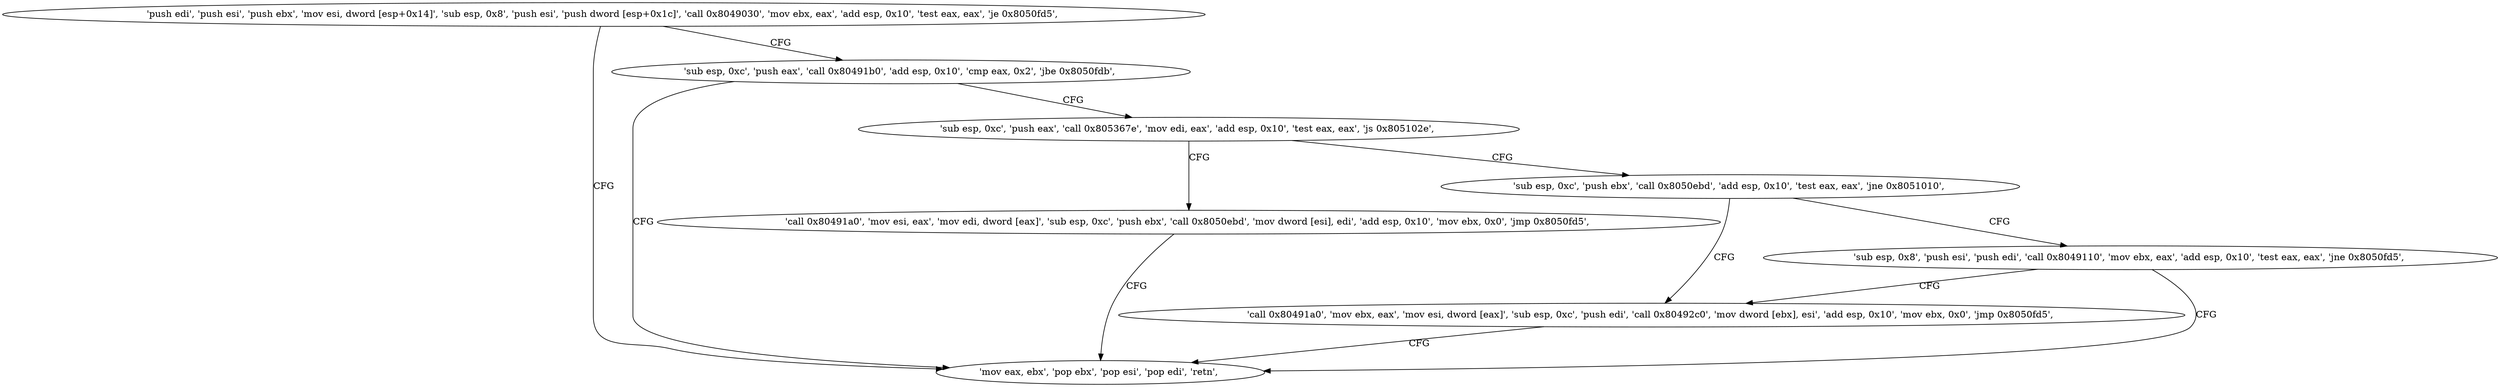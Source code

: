 digraph "func" {
"134549415" [label = "'push edi', 'push esi', 'push ebx', 'mov esi, dword [esp+0x14]', 'sub esp, 0x8', 'push esi', 'push dword [esp+0x1c]', 'call 0x8049030', 'mov ebx, eax', 'add esp, 0x10', 'test eax, eax', 'je 0x8050fd5', " ]
"134549461" [label = "'mov eax, ebx', 'pop ebx', 'pop esi', 'pop edi', 'retn', " ]
"134549444" [label = "'sub esp, 0xc', 'push eax', 'call 0x80491b0', 'add esp, 0x10', 'cmp eax, 0x2', 'jbe 0x8050fdb', " ]
"134549467" [label = "'sub esp, 0xc', 'push eax', 'call 0x805367e', 'mov edi, eax', 'add esp, 0x10', 'test eax, eax', 'js 0x805102e', " ]
"134549550" [label = "'call 0x80491a0', 'mov esi, eax', 'mov edi, dword [eax]', 'sub esp, 0xc', 'push ebx', 'call 0x8050ebd', 'mov dword [esi], edi', 'add esp, 0x10', 'mov ebx, 0x0', 'jmp 0x8050fd5', " ]
"134549485" [label = "'sub esp, 0xc', 'push ebx', 'call 0x8050ebd', 'add esp, 0x10', 'test eax, eax', 'jne 0x8051010', " ]
"134549520" [label = "'call 0x80491a0', 'mov ebx, eax', 'mov esi, dword [eax]', 'sub esp, 0xc', 'push edi', 'call 0x80492c0', 'mov dword [ebx], esi', 'add esp, 0x10', 'mov ebx, 0x0', 'jmp 0x8050fd5', " ]
"134549501" [label = "'sub esp, 0x8', 'push esi', 'push edi', 'call 0x8049110', 'mov ebx, eax', 'add esp, 0x10', 'test eax, eax', 'jne 0x8050fd5', " ]
"134549415" -> "134549461" [ label = "CFG" ]
"134549415" -> "134549444" [ label = "CFG" ]
"134549444" -> "134549467" [ label = "CFG" ]
"134549444" -> "134549461" [ label = "CFG" ]
"134549467" -> "134549550" [ label = "CFG" ]
"134549467" -> "134549485" [ label = "CFG" ]
"134549550" -> "134549461" [ label = "CFG" ]
"134549485" -> "134549520" [ label = "CFG" ]
"134549485" -> "134549501" [ label = "CFG" ]
"134549520" -> "134549461" [ label = "CFG" ]
"134549501" -> "134549461" [ label = "CFG" ]
"134549501" -> "134549520" [ label = "CFG" ]
}
